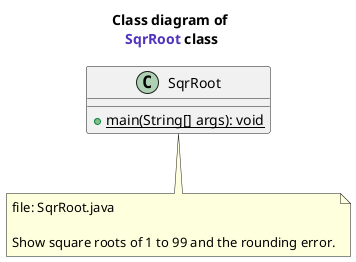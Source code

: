 @startuml
title Class diagram of \n<font name=monospace><color #5132be>SqrRoot</color></font> class

class SqrRoot {
    {method} + {static} main(String[] args): void
}
note bottom of SqrRoot
    file: SqrRoot.java
    
    Show square roots of 1 to 99 and the rounding error.
end note
@enduml